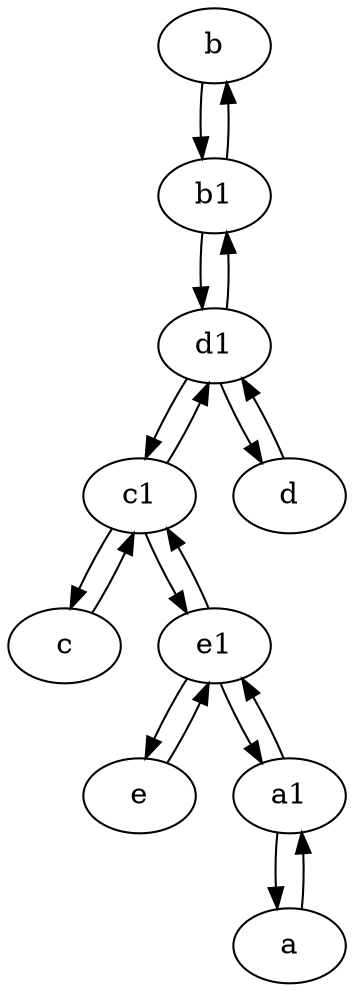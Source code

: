 digraph  {
	b [pos="50,20!"];
	a [pos="40,10!"];
	c [pos="20,10!"];
	b1 [pos="45,20!"];
	e [pos="30,50!"];
	a1 [pos="40,15!"];
	c1 [pos="30,15!"];
	d [pos="20,30!"];
	e1 [pos="25,45!"];
	d1 [pos="25,30!"];
	e1 -> c1;
	c1 -> c;
	d -> d1;
	b1 -> d1;
	e1 -> a1;
	a1 -> a;
	b -> b1;
	e1 -> e;
	d1 -> c1;
	c1 -> e1;
	a1 -> e1;
	c1 -> d1;
	d1 -> b1;
	e -> e1;
	d1 -> d;
	a -> a1;
	b1 -> b;
	c -> c1;

	}